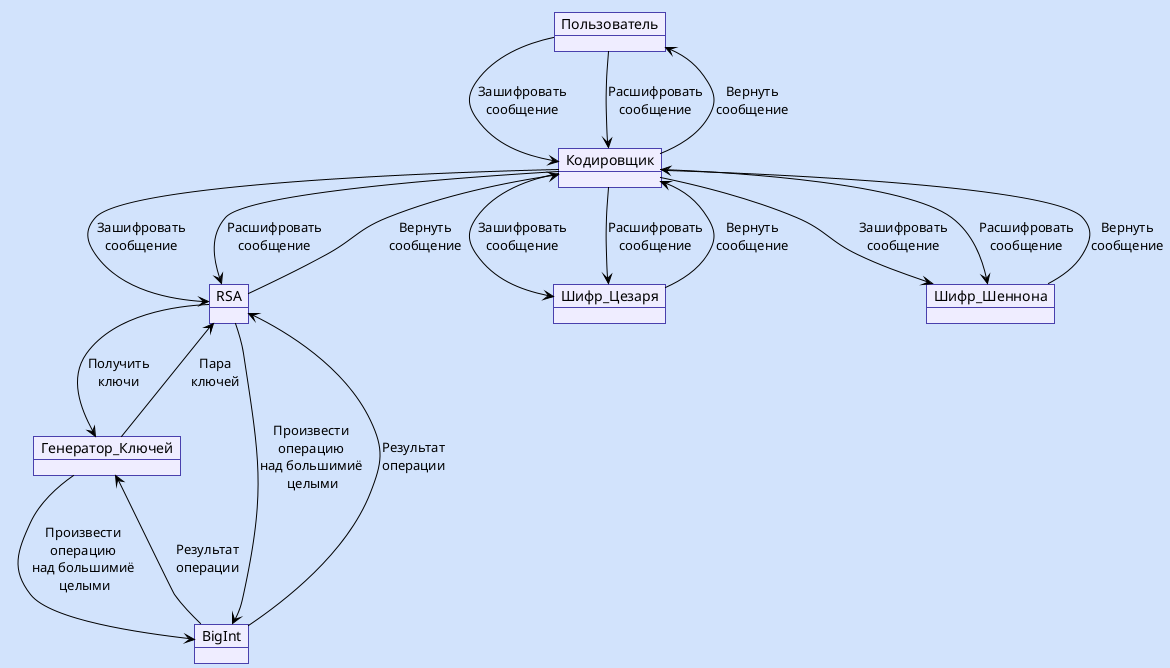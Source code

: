 @startuml Объектная модель
  !theme plain
  skinparam BackgroundColor #d2e3fc
  skinparam ObjectBorderColor #4940ad
  skinparam ObjectBackgroundColor #efedff
  skinparam Handwritten false

  object Пользователь
  object Кодировщик
  object RSA
  object Шифр_Цезаря
  object Шифр_Шеннона
  object Генератор_Ключей
  object BigInt

  Пользователь --> Кодировщик : "Зашифровать\nсообщение"
  Пользователь --> Кодировщик : "Расшифровать\nсообщение"
  Пользователь <-- Кодировщик : "Вернуть\nсообщение"

  Кодировщик --> RSA : "Зашифровать\nсообщение"
  Кодировщик --> RSA : "Расшифровать\nсообщение"
  Кодировщик <-- RSA : "Вернуть\nсообщение"

  Кодировщик --> Шифр_Цезаря : "Зашифровать\nсообщение"
  Кодировщик --> Шифр_Цезаря : "Расшифровать\nсообщение"
  Кодировщик <-- Шифр_Цезаря : "Вернуть\nсообщение"

  Кодировщик --> Шифр_Шеннона : "Зашифровать\nсообщение"
  Кодировщик --> Шифр_Шеннона : "Расшифровать\nсообщение"
  Кодировщик <-- Шифр_Шеннона : "Вернуть\nсообщение"

  RSA --> Генератор_Ключей : "Получить\nключи"
  RSA <-- Генератор_Ключей : "Пара\nключей"
  RSA --> BigInt : "Произвести\nоперацию\nнад большимиё\n целыми"
  RSA <-- BigInt : "Результат\nоперации"
  Генератор_Ключей --> BigInt : "Произвести\nоперацию\nнад большимиё\n целыми"
  Генератор_Ключей <-- BigInt : "Результат\nоперации"
  
@enduml